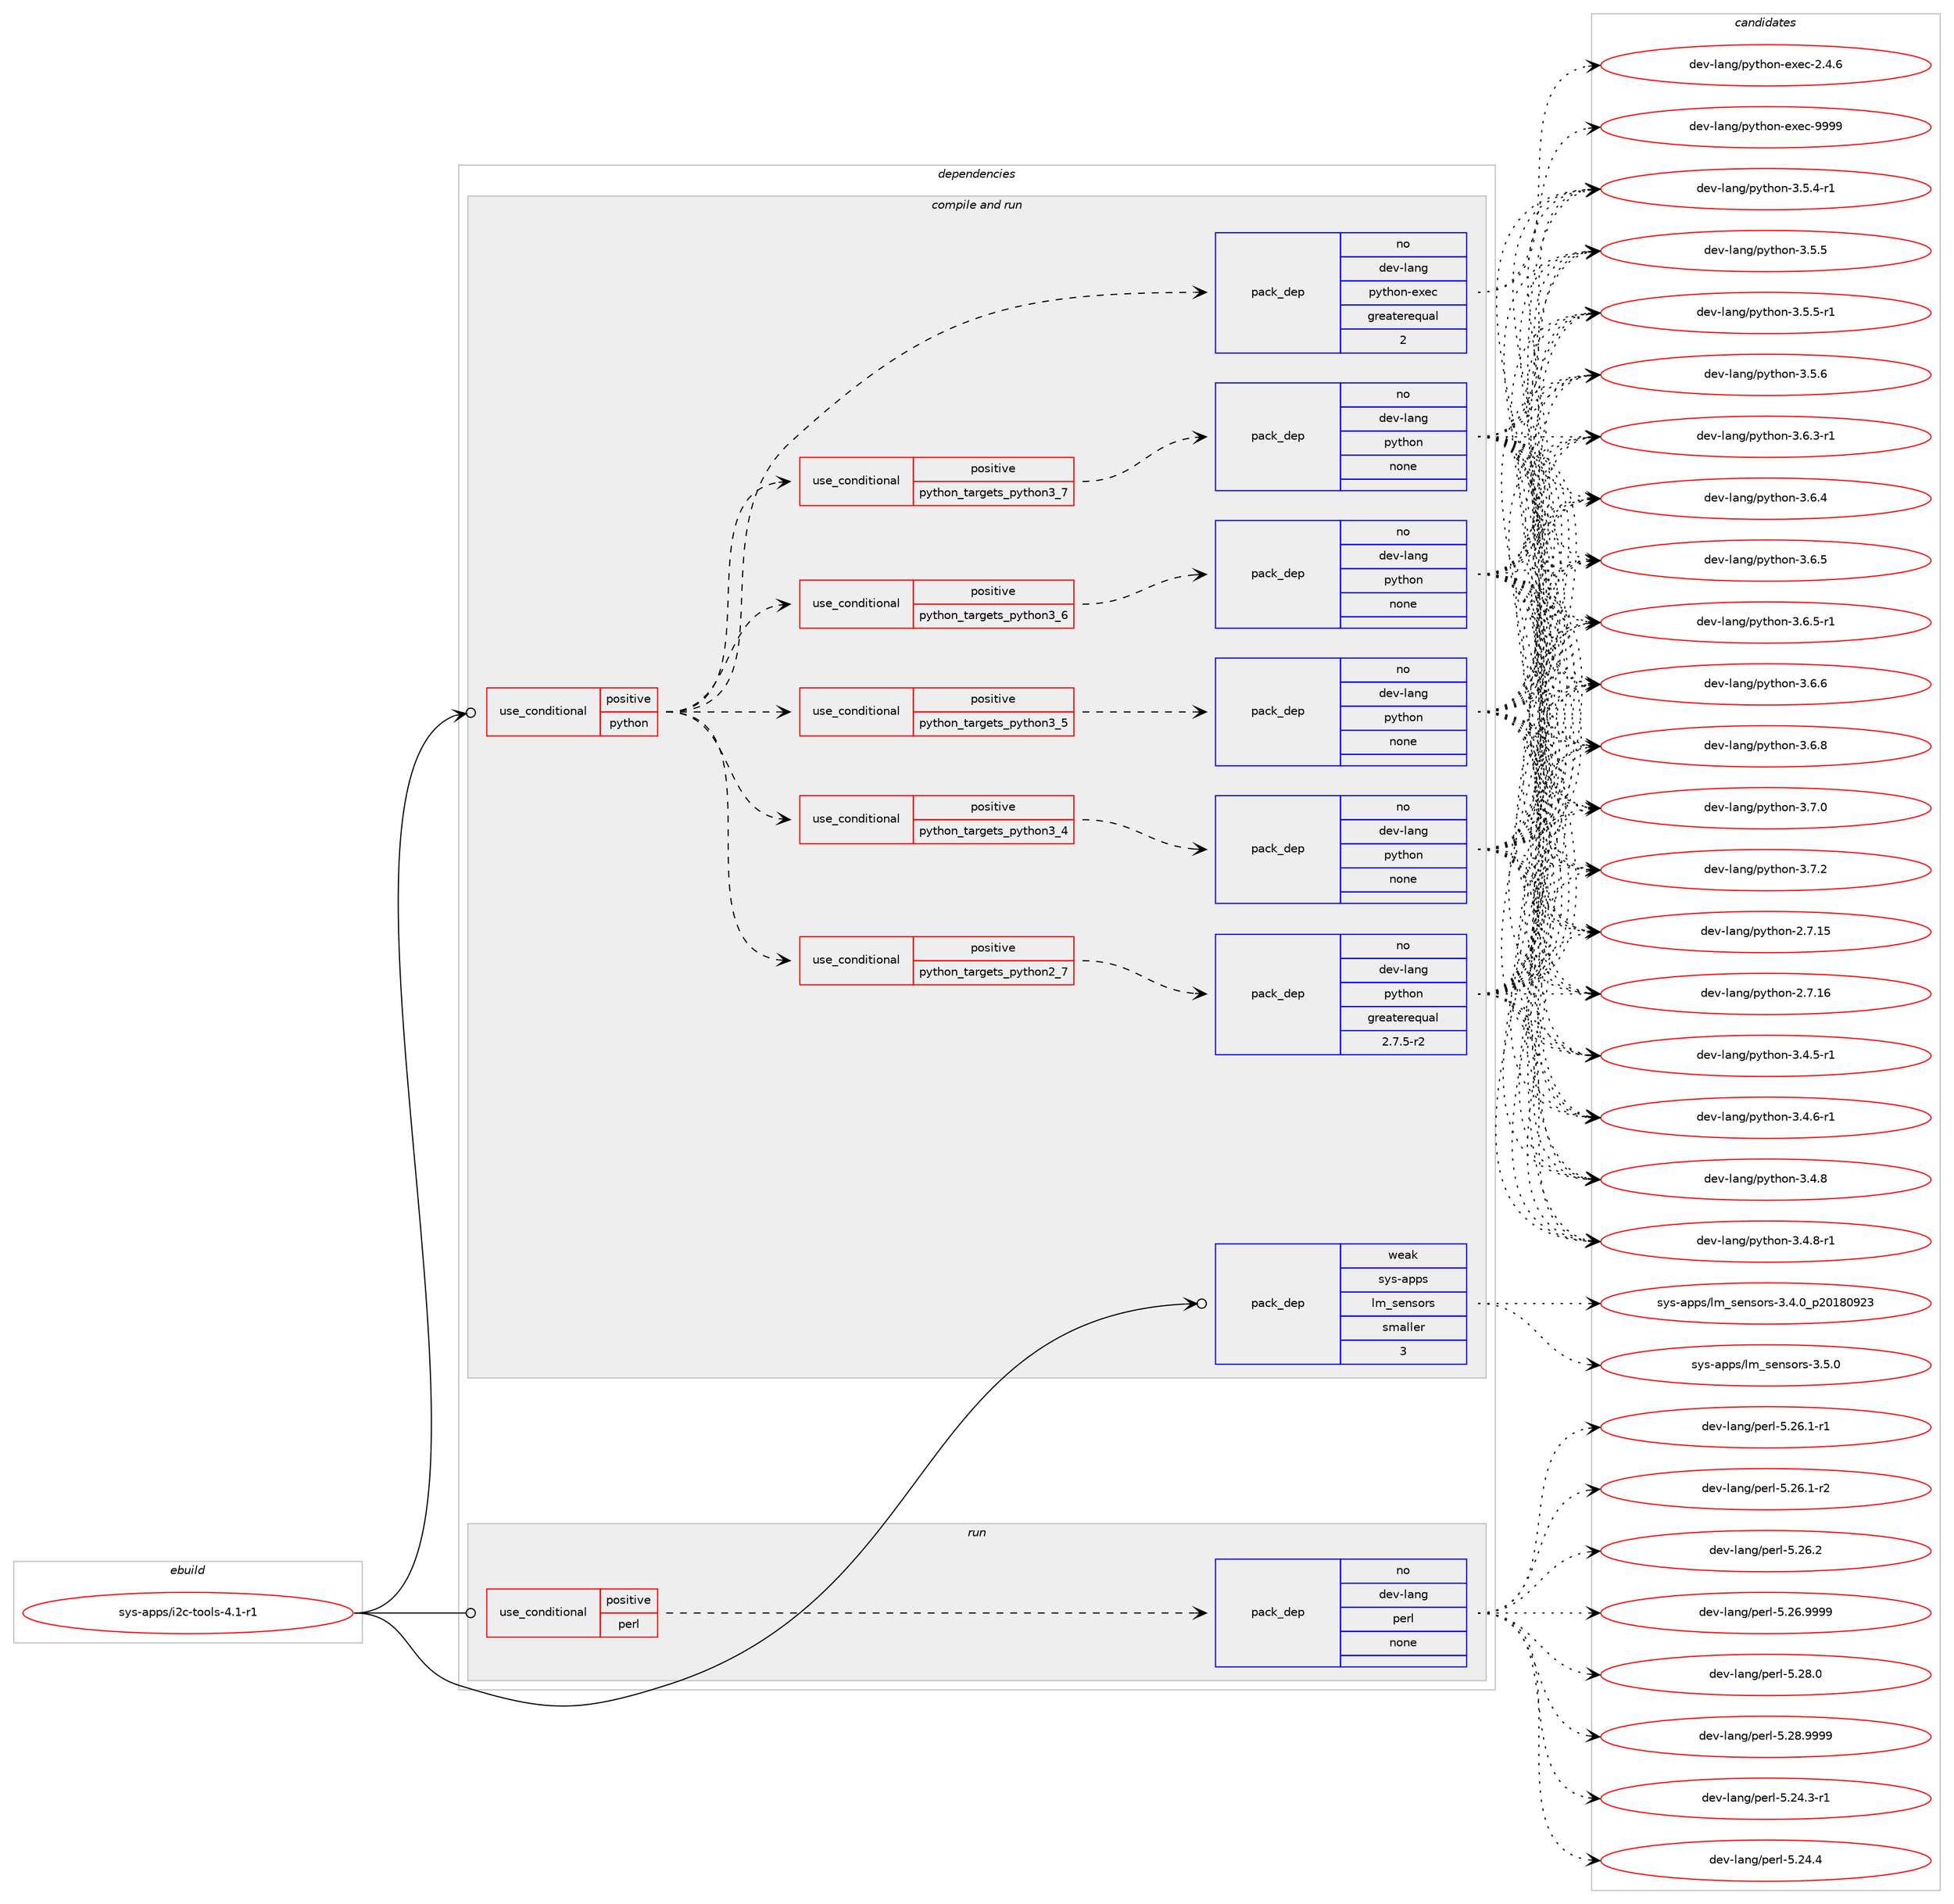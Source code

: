 digraph prolog {

# *************
# Graph options
# *************

newrank=true;
concentrate=true;
compound=true;
graph [rankdir=LR,fontname=Helvetica,fontsize=10,ranksep=1.5];#, ranksep=2.5, nodesep=0.2];
edge  [arrowhead=vee];
node  [fontname=Helvetica,fontsize=10];

# **********
# The ebuild
# **********

subgraph cluster_leftcol {
color=gray;
rank=same;
label=<<i>ebuild</i>>;
id [label="sys-apps/i2c-tools-4.1-r1", color=red, width=4, href="../sys-apps/i2c-tools-4.1-r1.svg"];
}

# ****************
# The dependencies
# ****************

subgraph cluster_midcol {
color=gray;
label=<<i>dependencies</i>>;
subgraph cluster_compile {
fillcolor="#eeeeee";
style=filled;
label=<<i>compile</i>>;
}
subgraph cluster_compileandrun {
fillcolor="#eeeeee";
style=filled;
label=<<i>compile and run</i>>;
subgraph cond456288 {
dependency1711688 [label=<<TABLE BORDER="0" CELLBORDER="1" CELLSPACING="0" CELLPADDING="4"><TR><TD ROWSPAN="3" CELLPADDING="10">use_conditional</TD></TR><TR><TD>positive</TD></TR><TR><TD>python</TD></TR></TABLE>>, shape=none, color=red];
subgraph cond456289 {
dependency1711689 [label=<<TABLE BORDER="0" CELLBORDER="1" CELLSPACING="0" CELLPADDING="4"><TR><TD ROWSPAN="3" CELLPADDING="10">use_conditional</TD></TR><TR><TD>positive</TD></TR><TR><TD>python_targets_python2_7</TD></TR></TABLE>>, shape=none, color=red];
subgraph pack1227419 {
dependency1711690 [label=<<TABLE BORDER="0" CELLBORDER="1" CELLSPACING="0" CELLPADDING="4" WIDTH="220"><TR><TD ROWSPAN="6" CELLPADDING="30">pack_dep</TD></TR><TR><TD WIDTH="110">no</TD></TR><TR><TD>dev-lang</TD></TR><TR><TD>python</TD></TR><TR><TD>greaterequal</TD></TR><TR><TD>2.7.5-r2</TD></TR></TABLE>>, shape=none, color=blue];
}
dependency1711689:e -> dependency1711690:w [weight=20,style="dashed",arrowhead="vee"];
}
dependency1711688:e -> dependency1711689:w [weight=20,style="dashed",arrowhead="vee"];
subgraph cond456290 {
dependency1711691 [label=<<TABLE BORDER="0" CELLBORDER="1" CELLSPACING="0" CELLPADDING="4"><TR><TD ROWSPAN="3" CELLPADDING="10">use_conditional</TD></TR><TR><TD>positive</TD></TR><TR><TD>python_targets_python3_4</TD></TR></TABLE>>, shape=none, color=red];
subgraph pack1227420 {
dependency1711692 [label=<<TABLE BORDER="0" CELLBORDER="1" CELLSPACING="0" CELLPADDING="4" WIDTH="220"><TR><TD ROWSPAN="6" CELLPADDING="30">pack_dep</TD></TR><TR><TD WIDTH="110">no</TD></TR><TR><TD>dev-lang</TD></TR><TR><TD>python</TD></TR><TR><TD>none</TD></TR><TR><TD></TD></TR></TABLE>>, shape=none, color=blue];
}
dependency1711691:e -> dependency1711692:w [weight=20,style="dashed",arrowhead="vee"];
}
dependency1711688:e -> dependency1711691:w [weight=20,style="dashed",arrowhead="vee"];
subgraph cond456291 {
dependency1711693 [label=<<TABLE BORDER="0" CELLBORDER="1" CELLSPACING="0" CELLPADDING="4"><TR><TD ROWSPAN="3" CELLPADDING="10">use_conditional</TD></TR><TR><TD>positive</TD></TR><TR><TD>python_targets_python3_5</TD></TR></TABLE>>, shape=none, color=red];
subgraph pack1227421 {
dependency1711694 [label=<<TABLE BORDER="0" CELLBORDER="1" CELLSPACING="0" CELLPADDING="4" WIDTH="220"><TR><TD ROWSPAN="6" CELLPADDING="30">pack_dep</TD></TR><TR><TD WIDTH="110">no</TD></TR><TR><TD>dev-lang</TD></TR><TR><TD>python</TD></TR><TR><TD>none</TD></TR><TR><TD></TD></TR></TABLE>>, shape=none, color=blue];
}
dependency1711693:e -> dependency1711694:w [weight=20,style="dashed",arrowhead="vee"];
}
dependency1711688:e -> dependency1711693:w [weight=20,style="dashed",arrowhead="vee"];
subgraph cond456292 {
dependency1711695 [label=<<TABLE BORDER="0" CELLBORDER="1" CELLSPACING="0" CELLPADDING="4"><TR><TD ROWSPAN="3" CELLPADDING="10">use_conditional</TD></TR><TR><TD>positive</TD></TR><TR><TD>python_targets_python3_6</TD></TR></TABLE>>, shape=none, color=red];
subgraph pack1227422 {
dependency1711696 [label=<<TABLE BORDER="0" CELLBORDER="1" CELLSPACING="0" CELLPADDING="4" WIDTH="220"><TR><TD ROWSPAN="6" CELLPADDING="30">pack_dep</TD></TR><TR><TD WIDTH="110">no</TD></TR><TR><TD>dev-lang</TD></TR><TR><TD>python</TD></TR><TR><TD>none</TD></TR><TR><TD></TD></TR></TABLE>>, shape=none, color=blue];
}
dependency1711695:e -> dependency1711696:w [weight=20,style="dashed",arrowhead="vee"];
}
dependency1711688:e -> dependency1711695:w [weight=20,style="dashed",arrowhead="vee"];
subgraph cond456293 {
dependency1711697 [label=<<TABLE BORDER="0" CELLBORDER="1" CELLSPACING="0" CELLPADDING="4"><TR><TD ROWSPAN="3" CELLPADDING="10">use_conditional</TD></TR><TR><TD>positive</TD></TR><TR><TD>python_targets_python3_7</TD></TR></TABLE>>, shape=none, color=red];
subgraph pack1227423 {
dependency1711698 [label=<<TABLE BORDER="0" CELLBORDER="1" CELLSPACING="0" CELLPADDING="4" WIDTH="220"><TR><TD ROWSPAN="6" CELLPADDING="30">pack_dep</TD></TR><TR><TD WIDTH="110">no</TD></TR><TR><TD>dev-lang</TD></TR><TR><TD>python</TD></TR><TR><TD>none</TD></TR><TR><TD></TD></TR></TABLE>>, shape=none, color=blue];
}
dependency1711697:e -> dependency1711698:w [weight=20,style="dashed",arrowhead="vee"];
}
dependency1711688:e -> dependency1711697:w [weight=20,style="dashed",arrowhead="vee"];
subgraph pack1227424 {
dependency1711699 [label=<<TABLE BORDER="0" CELLBORDER="1" CELLSPACING="0" CELLPADDING="4" WIDTH="220"><TR><TD ROWSPAN="6" CELLPADDING="30">pack_dep</TD></TR><TR><TD WIDTH="110">no</TD></TR><TR><TD>dev-lang</TD></TR><TR><TD>python-exec</TD></TR><TR><TD>greaterequal</TD></TR><TR><TD>2</TD></TR></TABLE>>, shape=none, color=blue];
}
dependency1711688:e -> dependency1711699:w [weight=20,style="dashed",arrowhead="vee"];
}
id:e -> dependency1711688:w [weight=20,style="solid",arrowhead="odotvee"];
subgraph pack1227425 {
dependency1711700 [label=<<TABLE BORDER="0" CELLBORDER="1" CELLSPACING="0" CELLPADDING="4" WIDTH="220"><TR><TD ROWSPAN="6" CELLPADDING="30">pack_dep</TD></TR><TR><TD WIDTH="110">weak</TD></TR><TR><TD>sys-apps</TD></TR><TR><TD>lm_sensors</TD></TR><TR><TD>smaller</TD></TR><TR><TD>3</TD></TR></TABLE>>, shape=none, color=blue];
}
id:e -> dependency1711700:w [weight=20,style="solid",arrowhead="odotvee"];
}
subgraph cluster_run {
fillcolor="#eeeeee";
style=filled;
label=<<i>run</i>>;
subgraph cond456294 {
dependency1711701 [label=<<TABLE BORDER="0" CELLBORDER="1" CELLSPACING="0" CELLPADDING="4"><TR><TD ROWSPAN="3" CELLPADDING="10">use_conditional</TD></TR><TR><TD>positive</TD></TR><TR><TD>perl</TD></TR></TABLE>>, shape=none, color=red];
subgraph pack1227426 {
dependency1711702 [label=<<TABLE BORDER="0" CELLBORDER="1" CELLSPACING="0" CELLPADDING="4" WIDTH="220"><TR><TD ROWSPAN="6" CELLPADDING="30">pack_dep</TD></TR><TR><TD WIDTH="110">no</TD></TR><TR><TD>dev-lang</TD></TR><TR><TD>perl</TD></TR><TR><TD>none</TD></TR><TR><TD></TD></TR></TABLE>>, shape=none, color=blue];
}
dependency1711701:e -> dependency1711702:w [weight=20,style="dashed",arrowhead="vee"];
}
id:e -> dependency1711701:w [weight=20,style="solid",arrowhead="odot"];
}
}

# **************
# The candidates
# **************

subgraph cluster_choices {
rank=same;
color=gray;
label=<<i>candidates</i>>;

subgraph choice1227419 {
color=black;
nodesep=1;
choice10010111845108971101034711212111610411111045504655464953 [label="dev-lang/python-2.7.15", color=red, width=4,href="../dev-lang/python-2.7.15.svg"];
choice10010111845108971101034711212111610411111045504655464954 [label="dev-lang/python-2.7.16", color=red, width=4,href="../dev-lang/python-2.7.16.svg"];
choice1001011184510897110103471121211161041111104551465246534511449 [label="dev-lang/python-3.4.5-r1", color=red, width=4,href="../dev-lang/python-3.4.5-r1.svg"];
choice1001011184510897110103471121211161041111104551465246544511449 [label="dev-lang/python-3.4.6-r1", color=red, width=4,href="../dev-lang/python-3.4.6-r1.svg"];
choice100101118451089711010347112121116104111110455146524656 [label="dev-lang/python-3.4.8", color=red, width=4,href="../dev-lang/python-3.4.8.svg"];
choice1001011184510897110103471121211161041111104551465246564511449 [label="dev-lang/python-3.4.8-r1", color=red, width=4,href="../dev-lang/python-3.4.8-r1.svg"];
choice1001011184510897110103471121211161041111104551465346524511449 [label="dev-lang/python-3.5.4-r1", color=red, width=4,href="../dev-lang/python-3.5.4-r1.svg"];
choice100101118451089711010347112121116104111110455146534653 [label="dev-lang/python-3.5.5", color=red, width=4,href="../dev-lang/python-3.5.5.svg"];
choice1001011184510897110103471121211161041111104551465346534511449 [label="dev-lang/python-3.5.5-r1", color=red, width=4,href="../dev-lang/python-3.5.5-r1.svg"];
choice100101118451089711010347112121116104111110455146534654 [label="dev-lang/python-3.5.6", color=red, width=4,href="../dev-lang/python-3.5.6.svg"];
choice1001011184510897110103471121211161041111104551465446514511449 [label="dev-lang/python-3.6.3-r1", color=red, width=4,href="../dev-lang/python-3.6.3-r1.svg"];
choice100101118451089711010347112121116104111110455146544652 [label="dev-lang/python-3.6.4", color=red, width=4,href="../dev-lang/python-3.6.4.svg"];
choice100101118451089711010347112121116104111110455146544653 [label="dev-lang/python-3.6.5", color=red, width=4,href="../dev-lang/python-3.6.5.svg"];
choice1001011184510897110103471121211161041111104551465446534511449 [label="dev-lang/python-3.6.5-r1", color=red, width=4,href="../dev-lang/python-3.6.5-r1.svg"];
choice100101118451089711010347112121116104111110455146544654 [label="dev-lang/python-3.6.6", color=red, width=4,href="../dev-lang/python-3.6.6.svg"];
choice100101118451089711010347112121116104111110455146544656 [label="dev-lang/python-3.6.8", color=red, width=4,href="../dev-lang/python-3.6.8.svg"];
choice100101118451089711010347112121116104111110455146554648 [label="dev-lang/python-3.7.0", color=red, width=4,href="../dev-lang/python-3.7.0.svg"];
choice100101118451089711010347112121116104111110455146554650 [label="dev-lang/python-3.7.2", color=red, width=4,href="../dev-lang/python-3.7.2.svg"];
dependency1711690:e -> choice10010111845108971101034711212111610411111045504655464953:w [style=dotted,weight="100"];
dependency1711690:e -> choice10010111845108971101034711212111610411111045504655464954:w [style=dotted,weight="100"];
dependency1711690:e -> choice1001011184510897110103471121211161041111104551465246534511449:w [style=dotted,weight="100"];
dependency1711690:e -> choice1001011184510897110103471121211161041111104551465246544511449:w [style=dotted,weight="100"];
dependency1711690:e -> choice100101118451089711010347112121116104111110455146524656:w [style=dotted,weight="100"];
dependency1711690:e -> choice1001011184510897110103471121211161041111104551465246564511449:w [style=dotted,weight="100"];
dependency1711690:e -> choice1001011184510897110103471121211161041111104551465346524511449:w [style=dotted,weight="100"];
dependency1711690:e -> choice100101118451089711010347112121116104111110455146534653:w [style=dotted,weight="100"];
dependency1711690:e -> choice1001011184510897110103471121211161041111104551465346534511449:w [style=dotted,weight="100"];
dependency1711690:e -> choice100101118451089711010347112121116104111110455146534654:w [style=dotted,weight="100"];
dependency1711690:e -> choice1001011184510897110103471121211161041111104551465446514511449:w [style=dotted,weight="100"];
dependency1711690:e -> choice100101118451089711010347112121116104111110455146544652:w [style=dotted,weight="100"];
dependency1711690:e -> choice100101118451089711010347112121116104111110455146544653:w [style=dotted,weight="100"];
dependency1711690:e -> choice1001011184510897110103471121211161041111104551465446534511449:w [style=dotted,weight="100"];
dependency1711690:e -> choice100101118451089711010347112121116104111110455146544654:w [style=dotted,weight="100"];
dependency1711690:e -> choice100101118451089711010347112121116104111110455146544656:w [style=dotted,weight="100"];
dependency1711690:e -> choice100101118451089711010347112121116104111110455146554648:w [style=dotted,weight="100"];
dependency1711690:e -> choice100101118451089711010347112121116104111110455146554650:w [style=dotted,weight="100"];
}
subgraph choice1227420 {
color=black;
nodesep=1;
choice10010111845108971101034711212111610411111045504655464953 [label="dev-lang/python-2.7.15", color=red, width=4,href="../dev-lang/python-2.7.15.svg"];
choice10010111845108971101034711212111610411111045504655464954 [label="dev-lang/python-2.7.16", color=red, width=4,href="../dev-lang/python-2.7.16.svg"];
choice1001011184510897110103471121211161041111104551465246534511449 [label="dev-lang/python-3.4.5-r1", color=red, width=4,href="../dev-lang/python-3.4.5-r1.svg"];
choice1001011184510897110103471121211161041111104551465246544511449 [label="dev-lang/python-3.4.6-r1", color=red, width=4,href="../dev-lang/python-3.4.6-r1.svg"];
choice100101118451089711010347112121116104111110455146524656 [label="dev-lang/python-3.4.8", color=red, width=4,href="../dev-lang/python-3.4.8.svg"];
choice1001011184510897110103471121211161041111104551465246564511449 [label="dev-lang/python-3.4.8-r1", color=red, width=4,href="../dev-lang/python-3.4.8-r1.svg"];
choice1001011184510897110103471121211161041111104551465346524511449 [label="dev-lang/python-3.5.4-r1", color=red, width=4,href="../dev-lang/python-3.5.4-r1.svg"];
choice100101118451089711010347112121116104111110455146534653 [label="dev-lang/python-3.5.5", color=red, width=4,href="../dev-lang/python-3.5.5.svg"];
choice1001011184510897110103471121211161041111104551465346534511449 [label="dev-lang/python-3.5.5-r1", color=red, width=4,href="../dev-lang/python-3.5.5-r1.svg"];
choice100101118451089711010347112121116104111110455146534654 [label="dev-lang/python-3.5.6", color=red, width=4,href="../dev-lang/python-3.5.6.svg"];
choice1001011184510897110103471121211161041111104551465446514511449 [label="dev-lang/python-3.6.3-r1", color=red, width=4,href="../dev-lang/python-3.6.3-r1.svg"];
choice100101118451089711010347112121116104111110455146544652 [label="dev-lang/python-3.6.4", color=red, width=4,href="../dev-lang/python-3.6.4.svg"];
choice100101118451089711010347112121116104111110455146544653 [label="dev-lang/python-3.6.5", color=red, width=4,href="../dev-lang/python-3.6.5.svg"];
choice1001011184510897110103471121211161041111104551465446534511449 [label="dev-lang/python-3.6.5-r1", color=red, width=4,href="../dev-lang/python-3.6.5-r1.svg"];
choice100101118451089711010347112121116104111110455146544654 [label="dev-lang/python-3.6.6", color=red, width=4,href="../dev-lang/python-3.6.6.svg"];
choice100101118451089711010347112121116104111110455146544656 [label="dev-lang/python-3.6.8", color=red, width=4,href="../dev-lang/python-3.6.8.svg"];
choice100101118451089711010347112121116104111110455146554648 [label="dev-lang/python-3.7.0", color=red, width=4,href="../dev-lang/python-3.7.0.svg"];
choice100101118451089711010347112121116104111110455146554650 [label="dev-lang/python-3.7.2", color=red, width=4,href="../dev-lang/python-3.7.2.svg"];
dependency1711692:e -> choice10010111845108971101034711212111610411111045504655464953:w [style=dotted,weight="100"];
dependency1711692:e -> choice10010111845108971101034711212111610411111045504655464954:w [style=dotted,weight="100"];
dependency1711692:e -> choice1001011184510897110103471121211161041111104551465246534511449:w [style=dotted,weight="100"];
dependency1711692:e -> choice1001011184510897110103471121211161041111104551465246544511449:w [style=dotted,weight="100"];
dependency1711692:e -> choice100101118451089711010347112121116104111110455146524656:w [style=dotted,weight="100"];
dependency1711692:e -> choice1001011184510897110103471121211161041111104551465246564511449:w [style=dotted,weight="100"];
dependency1711692:e -> choice1001011184510897110103471121211161041111104551465346524511449:w [style=dotted,weight="100"];
dependency1711692:e -> choice100101118451089711010347112121116104111110455146534653:w [style=dotted,weight="100"];
dependency1711692:e -> choice1001011184510897110103471121211161041111104551465346534511449:w [style=dotted,weight="100"];
dependency1711692:e -> choice100101118451089711010347112121116104111110455146534654:w [style=dotted,weight="100"];
dependency1711692:e -> choice1001011184510897110103471121211161041111104551465446514511449:w [style=dotted,weight="100"];
dependency1711692:e -> choice100101118451089711010347112121116104111110455146544652:w [style=dotted,weight="100"];
dependency1711692:e -> choice100101118451089711010347112121116104111110455146544653:w [style=dotted,weight="100"];
dependency1711692:e -> choice1001011184510897110103471121211161041111104551465446534511449:w [style=dotted,weight="100"];
dependency1711692:e -> choice100101118451089711010347112121116104111110455146544654:w [style=dotted,weight="100"];
dependency1711692:e -> choice100101118451089711010347112121116104111110455146544656:w [style=dotted,weight="100"];
dependency1711692:e -> choice100101118451089711010347112121116104111110455146554648:w [style=dotted,weight="100"];
dependency1711692:e -> choice100101118451089711010347112121116104111110455146554650:w [style=dotted,weight="100"];
}
subgraph choice1227421 {
color=black;
nodesep=1;
choice10010111845108971101034711212111610411111045504655464953 [label="dev-lang/python-2.7.15", color=red, width=4,href="../dev-lang/python-2.7.15.svg"];
choice10010111845108971101034711212111610411111045504655464954 [label="dev-lang/python-2.7.16", color=red, width=4,href="../dev-lang/python-2.7.16.svg"];
choice1001011184510897110103471121211161041111104551465246534511449 [label="dev-lang/python-3.4.5-r1", color=red, width=4,href="../dev-lang/python-3.4.5-r1.svg"];
choice1001011184510897110103471121211161041111104551465246544511449 [label="dev-lang/python-3.4.6-r1", color=red, width=4,href="../dev-lang/python-3.4.6-r1.svg"];
choice100101118451089711010347112121116104111110455146524656 [label="dev-lang/python-3.4.8", color=red, width=4,href="../dev-lang/python-3.4.8.svg"];
choice1001011184510897110103471121211161041111104551465246564511449 [label="dev-lang/python-3.4.8-r1", color=red, width=4,href="../dev-lang/python-3.4.8-r1.svg"];
choice1001011184510897110103471121211161041111104551465346524511449 [label="dev-lang/python-3.5.4-r1", color=red, width=4,href="../dev-lang/python-3.5.4-r1.svg"];
choice100101118451089711010347112121116104111110455146534653 [label="dev-lang/python-3.5.5", color=red, width=4,href="../dev-lang/python-3.5.5.svg"];
choice1001011184510897110103471121211161041111104551465346534511449 [label="dev-lang/python-3.5.5-r1", color=red, width=4,href="../dev-lang/python-3.5.5-r1.svg"];
choice100101118451089711010347112121116104111110455146534654 [label="dev-lang/python-3.5.6", color=red, width=4,href="../dev-lang/python-3.5.6.svg"];
choice1001011184510897110103471121211161041111104551465446514511449 [label="dev-lang/python-3.6.3-r1", color=red, width=4,href="../dev-lang/python-3.6.3-r1.svg"];
choice100101118451089711010347112121116104111110455146544652 [label="dev-lang/python-3.6.4", color=red, width=4,href="../dev-lang/python-3.6.4.svg"];
choice100101118451089711010347112121116104111110455146544653 [label="dev-lang/python-3.6.5", color=red, width=4,href="../dev-lang/python-3.6.5.svg"];
choice1001011184510897110103471121211161041111104551465446534511449 [label="dev-lang/python-3.6.5-r1", color=red, width=4,href="../dev-lang/python-3.6.5-r1.svg"];
choice100101118451089711010347112121116104111110455146544654 [label="dev-lang/python-3.6.6", color=red, width=4,href="../dev-lang/python-3.6.6.svg"];
choice100101118451089711010347112121116104111110455146544656 [label="dev-lang/python-3.6.8", color=red, width=4,href="../dev-lang/python-3.6.8.svg"];
choice100101118451089711010347112121116104111110455146554648 [label="dev-lang/python-3.7.0", color=red, width=4,href="../dev-lang/python-3.7.0.svg"];
choice100101118451089711010347112121116104111110455146554650 [label="dev-lang/python-3.7.2", color=red, width=4,href="../dev-lang/python-3.7.2.svg"];
dependency1711694:e -> choice10010111845108971101034711212111610411111045504655464953:w [style=dotted,weight="100"];
dependency1711694:e -> choice10010111845108971101034711212111610411111045504655464954:w [style=dotted,weight="100"];
dependency1711694:e -> choice1001011184510897110103471121211161041111104551465246534511449:w [style=dotted,weight="100"];
dependency1711694:e -> choice1001011184510897110103471121211161041111104551465246544511449:w [style=dotted,weight="100"];
dependency1711694:e -> choice100101118451089711010347112121116104111110455146524656:w [style=dotted,weight="100"];
dependency1711694:e -> choice1001011184510897110103471121211161041111104551465246564511449:w [style=dotted,weight="100"];
dependency1711694:e -> choice1001011184510897110103471121211161041111104551465346524511449:w [style=dotted,weight="100"];
dependency1711694:e -> choice100101118451089711010347112121116104111110455146534653:w [style=dotted,weight="100"];
dependency1711694:e -> choice1001011184510897110103471121211161041111104551465346534511449:w [style=dotted,weight="100"];
dependency1711694:e -> choice100101118451089711010347112121116104111110455146534654:w [style=dotted,weight="100"];
dependency1711694:e -> choice1001011184510897110103471121211161041111104551465446514511449:w [style=dotted,weight="100"];
dependency1711694:e -> choice100101118451089711010347112121116104111110455146544652:w [style=dotted,weight="100"];
dependency1711694:e -> choice100101118451089711010347112121116104111110455146544653:w [style=dotted,weight="100"];
dependency1711694:e -> choice1001011184510897110103471121211161041111104551465446534511449:w [style=dotted,weight="100"];
dependency1711694:e -> choice100101118451089711010347112121116104111110455146544654:w [style=dotted,weight="100"];
dependency1711694:e -> choice100101118451089711010347112121116104111110455146544656:w [style=dotted,weight="100"];
dependency1711694:e -> choice100101118451089711010347112121116104111110455146554648:w [style=dotted,weight="100"];
dependency1711694:e -> choice100101118451089711010347112121116104111110455146554650:w [style=dotted,weight="100"];
}
subgraph choice1227422 {
color=black;
nodesep=1;
choice10010111845108971101034711212111610411111045504655464953 [label="dev-lang/python-2.7.15", color=red, width=4,href="../dev-lang/python-2.7.15.svg"];
choice10010111845108971101034711212111610411111045504655464954 [label="dev-lang/python-2.7.16", color=red, width=4,href="../dev-lang/python-2.7.16.svg"];
choice1001011184510897110103471121211161041111104551465246534511449 [label="dev-lang/python-3.4.5-r1", color=red, width=4,href="../dev-lang/python-3.4.5-r1.svg"];
choice1001011184510897110103471121211161041111104551465246544511449 [label="dev-lang/python-3.4.6-r1", color=red, width=4,href="../dev-lang/python-3.4.6-r1.svg"];
choice100101118451089711010347112121116104111110455146524656 [label="dev-lang/python-3.4.8", color=red, width=4,href="../dev-lang/python-3.4.8.svg"];
choice1001011184510897110103471121211161041111104551465246564511449 [label="dev-lang/python-3.4.8-r1", color=red, width=4,href="../dev-lang/python-3.4.8-r1.svg"];
choice1001011184510897110103471121211161041111104551465346524511449 [label="dev-lang/python-3.5.4-r1", color=red, width=4,href="../dev-lang/python-3.5.4-r1.svg"];
choice100101118451089711010347112121116104111110455146534653 [label="dev-lang/python-3.5.5", color=red, width=4,href="../dev-lang/python-3.5.5.svg"];
choice1001011184510897110103471121211161041111104551465346534511449 [label="dev-lang/python-3.5.5-r1", color=red, width=4,href="../dev-lang/python-3.5.5-r1.svg"];
choice100101118451089711010347112121116104111110455146534654 [label="dev-lang/python-3.5.6", color=red, width=4,href="../dev-lang/python-3.5.6.svg"];
choice1001011184510897110103471121211161041111104551465446514511449 [label="dev-lang/python-3.6.3-r1", color=red, width=4,href="../dev-lang/python-3.6.3-r1.svg"];
choice100101118451089711010347112121116104111110455146544652 [label="dev-lang/python-3.6.4", color=red, width=4,href="../dev-lang/python-3.6.4.svg"];
choice100101118451089711010347112121116104111110455146544653 [label="dev-lang/python-3.6.5", color=red, width=4,href="../dev-lang/python-3.6.5.svg"];
choice1001011184510897110103471121211161041111104551465446534511449 [label="dev-lang/python-3.6.5-r1", color=red, width=4,href="../dev-lang/python-3.6.5-r1.svg"];
choice100101118451089711010347112121116104111110455146544654 [label="dev-lang/python-3.6.6", color=red, width=4,href="../dev-lang/python-3.6.6.svg"];
choice100101118451089711010347112121116104111110455146544656 [label="dev-lang/python-3.6.8", color=red, width=4,href="../dev-lang/python-3.6.8.svg"];
choice100101118451089711010347112121116104111110455146554648 [label="dev-lang/python-3.7.0", color=red, width=4,href="../dev-lang/python-3.7.0.svg"];
choice100101118451089711010347112121116104111110455146554650 [label="dev-lang/python-3.7.2", color=red, width=4,href="../dev-lang/python-3.7.2.svg"];
dependency1711696:e -> choice10010111845108971101034711212111610411111045504655464953:w [style=dotted,weight="100"];
dependency1711696:e -> choice10010111845108971101034711212111610411111045504655464954:w [style=dotted,weight="100"];
dependency1711696:e -> choice1001011184510897110103471121211161041111104551465246534511449:w [style=dotted,weight="100"];
dependency1711696:e -> choice1001011184510897110103471121211161041111104551465246544511449:w [style=dotted,weight="100"];
dependency1711696:e -> choice100101118451089711010347112121116104111110455146524656:w [style=dotted,weight="100"];
dependency1711696:e -> choice1001011184510897110103471121211161041111104551465246564511449:w [style=dotted,weight="100"];
dependency1711696:e -> choice1001011184510897110103471121211161041111104551465346524511449:w [style=dotted,weight="100"];
dependency1711696:e -> choice100101118451089711010347112121116104111110455146534653:w [style=dotted,weight="100"];
dependency1711696:e -> choice1001011184510897110103471121211161041111104551465346534511449:w [style=dotted,weight="100"];
dependency1711696:e -> choice100101118451089711010347112121116104111110455146534654:w [style=dotted,weight="100"];
dependency1711696:e -> choice1001011184510897110103471121211161041111104551465446514511449:w [style=dotted,weight="100"];
dependency1711696:e -> choice100101118451089711010347112121116104111110455146544652:w [style=dotted,weight="100"];
dependency1711696:e -> choice100101118451089711010347112121116104111110455146544653:w [style=dotted,weight="100"];
dependency1711696:e -> choice1001011184510897110103471121211161041111104551465446534511449:w [style=dotted,weight="100"];
dependency1711696:e -> choice100101118451089711010347112121116104111110455146544654:w [style=dotted,weight="100"];
dependency1711696:e -> choice100101118451089711010347112121116104111110455146544656:w [style=dotted,weight="100"];
dependency1711696:e -> choice100101118451089711010347112121116104111110455146554648:w [style=dotted,weight="100"];
dependency1711696:e -> choice100101118451089711010347112121116104111110455146554650:w [style=dotted,weight="100"];
}
subgraph choice1227423 {
color=black;
nodesep=1;
choice10010111845108971101034711212111610411111045504655464953 [label="dev-lang/python-2.7.15", color=red, width=4,href="../dev-lang/python-2.7.15.svg"];
choice10010111845108971101034711212111610411111045504655464954 [label="dev-lang/python-2.7.16", color=red, width=4,href="../dev-lang/python-2.7.16.svg"];
choice1001011184510897110103471121211161041111104551465246534511449 [label="dev-lang/python-3.4.5-r1", color=red, width=4,href="../dev-lang/python-3.4.5-r1.svg"];
choice1001011184510897110103471121211161041111104551465246544511449 [label="dev-lang/python-3.4.6-r1", color=red, width=4,href="../dev-lang/python-3.4.6-r1.svg"];
choice100101118451089711010347112121116104111110455146524656 [label="dev-lang/python-3.4.8", color=red, width=4,href="../dev-lang/python-3.4.8.svg"];
choice1001011184510897110103471121211161041111104551465246564511449 [label="dev-lang/python-3.4.8-r1", color=red, width=4,href="../dev-lang/python-3.4.8-r1.svg"];
choice1001011184510897110103471121211161041111104551465346524511449 [label="dev-lang/python-3.5.4-r1", color=red, width=4,href="../dev-lang/python-3.5.4-r1.svg"];
choice100101118451089711010347112121116104111110455146534653 [label="dev-lang/python-3.5.5", color=red, width=4,href="../dev-lang/python-3.5.5.svg"];
choice1001011184510897110103471121211161041111104551465346534511449 [label="dev-lang/python-3.5.5-r1", color=red, width=4,href="../dev-lang/python-3.5.5-r1.svg"];
choice100101118451089711010347112121116104111110455146534654 [label="dev-lang/python-3.5.6", color=red, width=4,href="../dev-lang/python-3.5.6.svg"];
choice1001011184510897110103471121211161041111104551465446514511449 [label="dev-lang/python-3.6.3-r1", color=red, width=4,href="../dev-lang/python-3.6.3-r1.svg"];
choice100101118451089711010347112121116104111110455146544652 [label="dev-lang/python-3.6.4", color=red, width=4,href="../dev-lang/python-3.6.4.svg"];
choice100101118451089711010347112121116104111110455146544653 [label="dev-lang/python-3.6.5", color=red, width=4,href="../dev-lang/python-3.6.5.svg"];
choice1001011184510897110103471121211161041111104551465446534511449 [label="dev-lang/python-3.6.5-r1", color=red, width=4,href="../dev-lang/python-3.6.5-r1.svg"];
choice100101118451089711010347112121116104111110455146544654 [label="dev-lang/python-3.6.6", color=red, width=4,href="../dev-lang/python-3.6.6.svg"];
choice100101118451089711010347112121116104111110455146544656 [label="dev-lang/python-3.6.8", color=red, width=4,href="../dev-lang/python-3.6.8.svg"];
choice100101118451089711010347112121116104111110455146554648 [label="dev-lang/python-3.7.0", color=red, width=4,href="../dev-lang/python-3.7.0.svg"];
choice100101118451089711010347112121116104111110455146554650 [label="dev-lang/python-3.7.2", color=red, width=4,href="../dev-lang/python-3.7.2.svg"];
dependency1711698:e -> choice10010111845108971101034711212111610411111045504655464953:w [style=dotted,weight="100"];
dependency1711698:e -> choice10010111845108971101034711212111610411111045504655464954:w [style=dotted,weight="100"];
dependency1711698:e -> choice1001011184510897110103471121211161041111104551465246534511449:w [style=dotted,weight="100"];
dependency1711698:e -> choice1001011184510897110103471121211161041111104551465246544511449:w [style=dotted,weight="100"];
dependency1711698:e -> choice100101118451089711010347112121116104111110455146524656:w [style=dotted,weight="100"];
dependency1711698:e -> choice1001011184510897110103471121211161041111104551465246564511449:w [style=dotted,weight="100"];
dependency1711698:e -> choice1001011184510897110103471121211161041111104551465346524511449:w [style=dotted,weight="100"];
dependency1711698:e -> choice100101118451089711010347112121116104111110455146534653:w [style=dotted,weight="100"];
dependency1711698:e -> choice1001011184510897110103471121211161041111104551465346534511449:w [style=dotted,weight="100"];
dependency1711698:e -> choice100101118451089711010347112121116104111110455146534654:w [style=dotted,weight="100"];
dependency1711698:e -> choice1001011184510897110103471121211161041111104551465446514511449:w [style=dotted,weight="100"];
dependency1711698:e -> choice100101118451089711010347112121116104111110455146544652:w [style=dotted,weight="100"];
dependency1711698:e -> choice100101118451089711010347112121116104111110455146544653:w [style=dotted,weight="100"];
dependency1711698:e -> choice1001011184510897110103471121211161041111104551465446534511449:w [style=dotted,weight="100"];
dependency1711698:e -> choice100101118451089711010347112121116104111110455146544654:w [style=dotted,weight="100"];
dependency1711698:e -> choice100101118451089711010347112121116104111110455146544656:w [style=dotted,weight="100"];
dependency1711698:e -> choice100101118451089711010347112121116104111110455146554648:w [style=dotted,weight="100"];
dependency1711698:e -> choice100101118451089711010347112121116104111110455146554650:w [style=dotted,weight="100"];
}
subgraph choice1227424 {
color=black;
nodesep=1;
choice1001011184510897110103471121211161041111104510112010199455046524654 [label="dev-lang/python-exec-2.4.6", color=red, width=4,href="../dev-lang/python-exec-2.4.6.svg"];
choice10010111845108971101034711212111610411111045101120101994557575757 [label="dev-lang/python-exec-9999", color=red, width=4,href="../dev-lang/python-exec-9999.svg"];
dependency1711699:e -> choice1001011184510897110103471121211161041111104510112010199455046524654:w [style=dotted,weight="100"];
dependency1711699:e -> choice10010111845108971101034711212111610411111045101120101994557575757:w [style=dotted,weight="100"];
}
subgraph choice1227425 {
color=black;
nodesep=1;
choice11512111545971121121154710810995115101110115111114115455146524648951125048495648575051 [label="sys-apps/lm_sensors-3.4.0_p20180923", color=red, width=4,href="../sys-apps/lm_sensors-3.4.0_p20180923.svg"];
choice11512111545971121121154710810995115101110115111114115455146534648 [label="sys-apps/lm_sensors-3.5.0", color=red, width=4,href="../sys-apps/lm_sensors-3.5.0.svg"];
dependency1711700:e -> choice11512111545971121121154710810995115101110115111114115455146524648951125048495648575051:w [style=dotted,weight="100"];
dependency1711700:e -> choice11512111545971121121154710810995115101110115111114115455146534648:w [style=dotted,weight="100"];
}
subgraph choice1227426 {
color=black;
nodesep=1;
choice100101118451089711010347112101114108455346505246514511449 [label="dev-lang/perl-5.24.3-r1", color=red, width=4,href="../dev-lang/perl-5.24.3-r1.svg"];
choice10010111845108971101034711210111410845534650524652 [label="dev-lang/perl-5.24.4", color=red, width=4,href="../dev-lang/perl-5.24.4.svg"];
choice100101118451089711010347112101114108455346505446494511449 [label="dev-lang/perl-5.26.1-r1", color=red, width=4,href="../dev-lang/perl-5.26.1-r1.svg"];
choice100101118451089711010347112101114108455346505446494511450 [label="dev-lang/perl-5.26.1-r2", color=red, width=4,href="../dev-lang/perl-5.26.1-r2.svg"];
choice10010111845108971101034711210111410845534650544650 [label="dev-lang/perl-5.26.2", color=red, width=4,href="../dev-lang/perl-5.26.2.svg"];
choice10010111845108971101034711210111410845534650544657575757 [label="dev-lang/perl-5.26.9999", color=red, width=4,href="../dev-lang/perl-5.26.9999.svg"];
choice10010111845108971101034711210111410845534650564648 [label="dev-lang/perl-5.28.0", color=red, width=4,href="../dev-lang/perl-5.28.0.svg"];
choice10010111845108971101034711210111410845534650564657575757 [label="dev-lang/perl-5.28.9999", color=red, width=4,href="../dev-lang/perl-5.28.9999.svg"];
dependency1711702:e -> choice100101118451089711010347112101114108455346505246514511449:w [style=dotted,weight="100"];
dependency1711702:e -> choice10010111845108971101034711210111410845534650524652:w [style=dotted,weight="100"];
dependency1711702:e -> choice100101118451089711010347112101114108455346505446494511449:w [style=dotted,weight="100"];
dependency1711702:e -> choice100101118451089711010347112101114108455346505446494511450:w [style=dotted,weight="100"];
dependency1711702:e -> choice10010111845108971101034711210111410845534650544650:w [style=dotted,weight="100"];
dependency1711702:e -> choice10010111845108971101034711210111410845534650544657575757:w [style=dotted,weight="100"];
dependency1711702:e -> choice10010111845108971101034711210111410845534650564648:w [style=dotted,weight="100"];
dependency1711702:e -> choice10010111845108971101034711210111410845534650564657575757:w [style=dotted,weight="100"];
}
}

}
